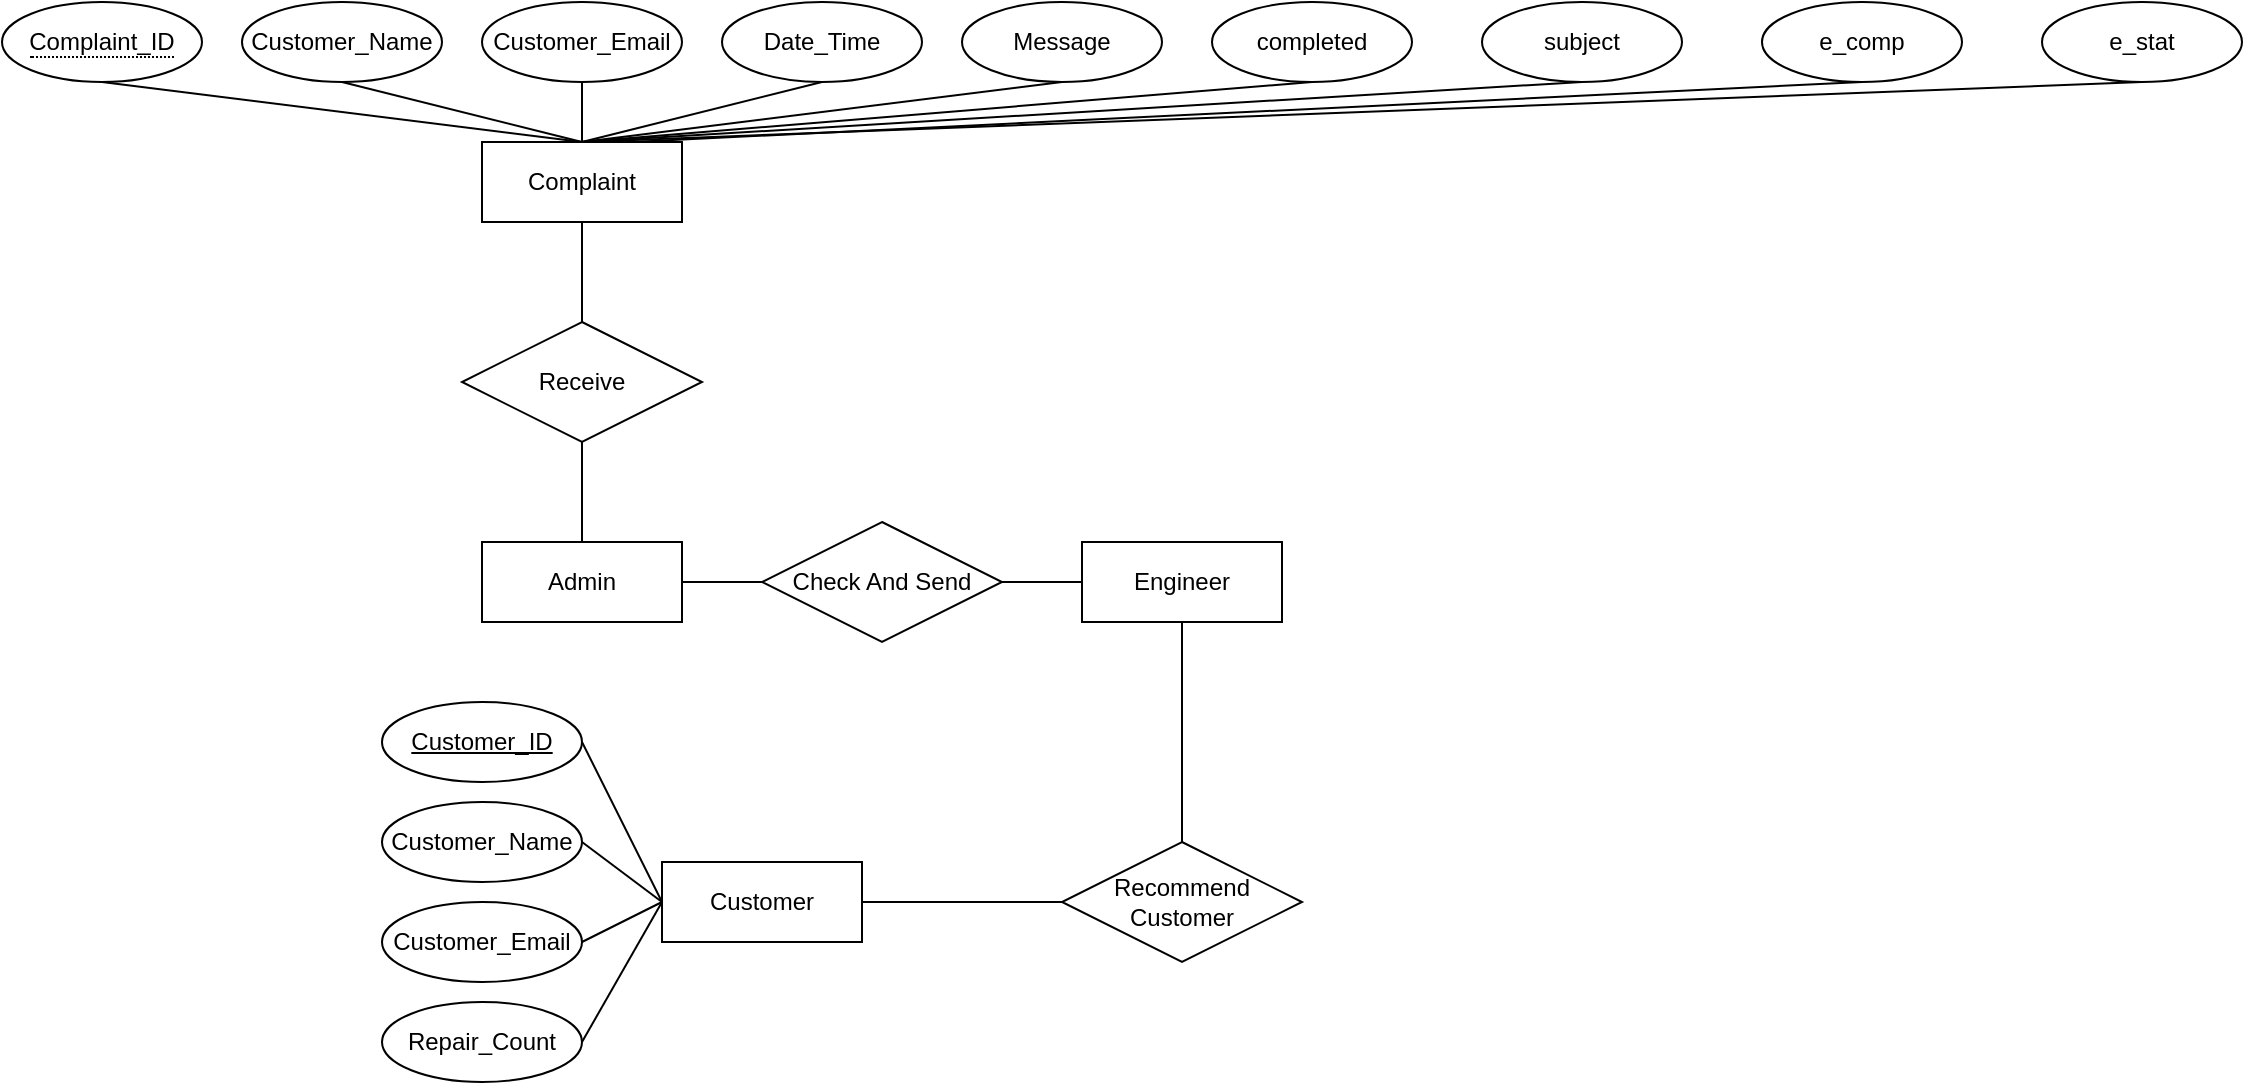 <mxfile version="20.6.2" type="device"><diagram id="R2lEEEUBdFMjLlhIrx00" name="Page-1"><mxGraphModel dx="1221" dy="728" grid="1" gridSize="10" guides="1" tooltips="1" connect="1" arrows="1" fold="1" page="1" pageScale="1" pageWidth="850" pageHeight="1100" math="0" shadow="0" extFonts="Permanent Marker^https://fonts.googleapis.com/css?family=Permanent+Marker"><root><mxCell id="0"/><mxCell id="1" parent="0"/><mxCell id="-UNGhNSBbdyhgiS_b3qv-19" value="" style="group;strokeColor=none;" parent="1" vertex="1" connectable="0"><mxGeometry x="40" y="40" width="580" height="110" as="geometry"/></mxCell><mxCell id="-UNGhNSBbdyhgiS_b3qv-6" value="Complaint" style="whiteSpace=wrap;html=1;align=center;" parent="-UNGhNSBbdyhgiS_b3qv-19" vertex="1"><mxGeometry x="240" y="70" width="100" height="40" as="geometry"/></mxCell><mxCell id="-UNGhNSBbdyhgiS_b3qv-7" value="&lt;span style=&quot;border-bottom: 1px dotted&quot;&gt;Complaint_ID&lt;/span&gt;" style="ellipse;whiteSpace=wrap;html=1;align=center;" parent="-UNGhNSBbdyhgiS_b3qv-19" vertex="1"><mxGeometry width="100" height="40" as="geometry"/></mxCell><mxCell id="-UNGhNSBbdyhgiS_b3qv-8" value="Customer_Name" style="ellipse;whiteSpace=wrap;html=1;align=center;" parent="-UNGhNSBbdyhgiS_b3qv-19" vertex="1"><mxGeometry x="120" width="100" height="40" as="geometry"/></mxCell><mxCell id="-UNGhNSBbdyhgiS_b3qv-9" value="Customer_Email" style="ellipse;whiteSpace=wrap;html=1;align=center;" parent="-UNGhNSBbdyhgiS_b3qv-19" vertex="1"><mxGeometry x="240" width="100" height="40" as="geometry"/></mxCell><mxCell id="-UNGhNSBbdyhgiS_b3qv-10" value="Date_Time" style="ellipse;whiteSpace=wrap;html=1;align=center;" parent="-UNGhNSBbdyhgiS_b3qv-19" vertex="1"><mxGeometry x="360" width="100" height="40" as="geometry"/></mxCell><mxCell id="-UNGhNSBbdyhgiS_b3qv-12" value="Message" style="ellipse;whiteSpace=wrap;html=1;align=center;" parent="-UNGhNSBbdyhgiS_b3qv-19" vertex="1"><mxGeometry x="480" width="100" height="40" as="geometry"/></mxCell><mxCell id="-UNGhNSBbdyhgiS_b3qv-14" value="" style="endArrow=none;html=1;rounded=0;exitX=0.5;exitY=1;exitDx=0;exitDy=0;entryX=0.5;entryY=0;entryDx=0;entryDy=0;" parent="-UNGhNSBbdyhgiS_b3qv-19" source="-UNGhNSBbdyhgiS_b3qv-7" target="-UNGhNSBbdyhgiS_b3qv-6" edge="1"><mxGeometry relative="1" as="geometry"><mxPoint x="310" y="170" as="sourcePoint"/><mxPoint x="470" y="170" as="targetPoint"/></mxGeometry></mxCell><mxCell id="-UNGhNSBbdyhgiS_b3qv-15" value="" style="endArrow=none;html=1;rounded=0;exitX=0.5;exitY=1;exitDx=0;exitDy=0;entryX=0.5;entryY=0;entryDx=0;entryDy=0;" parent="-UNGhNSBbdyhgiS_b3qv-19" source="-UNGhNSBbdyhgiS_b3qv-8" target="-UNGhNSBbdyhgiS_b3qv-6" edge="1"><mxGeometry relative="1" as="geometry"><mxPoint x="310" y="170" as="sourcePoint"/><mxPoint x="470" y="170" as="targetPoint"/></mxGeometry></mxCell><mxCell id="-UNGhNSBbdyhgiS_b3qv-16" value="" style="endArrow=none;html=1;rounded=0;exitX=0.5;exitY=1;exitDx=0;exitDy=0;entryX=0.5;entryY=0;entryDx=0;entryDy=0;" parent="-UNGhNSBbdyhgiS_b3qv-19" source="-UNGhNSBbdyhgiS_b3qv-9" target="-UNGhNSBbdyhgiS_b3qv-6" edge="1"><mxGeometry relative="1" as="geometry"><mxPoint x="310" y="170" as="sourcePoint"/><mxPoint x="470" y="170" as="targetPoint"/></mxGeometry></mxCell><mxCell id="-UNGhNSBbdyhgiS_b3qv-17" value="" style="endArrow=none;html=1;rounded=0;exitX=0.5;exitY=1;exitDx=0;exitDy=0;entryX=0.5;entryY=0;entryDx=0;entryDy=0;" parent="-UNGhNSBbdyhgiS_b3qv-19" source="-UNGhNSBbdyhgiS_b3qv-10" target="-UNGhNSBbdyhgiS_b3qv-6" edge="1"><mxGeometry relative="1" as="geometry"><mxPoint x="310" y="170" as="sourcePoint"/><mxPoint x="290" y="110" as="targetPoint"/></mxGeometry></mxCell><mxCell id="-UNGhNSBbdyhgiS_b3qv-18" value="" style="endArrow=none;html=1;rounded=0;entryX=0.5;entryY=1;entryDx=0;entryDy=0;exitX=0.5;exitY=0;exitDx=0;exitDy=0;" parent="-UNGhNSBbdyhgiS_b3qv-19" source="-UNGhNSBbdyhgiS_b3qv-6" target="-UNGhNSBbdyhgiS_b3qv-12" edge="1"><mxGeometry relative="1" as="geometry"><mxPoint x="310" y="170" as="sourcePoint"/><mxPoint x="470" y="170" as="targetPoint"/></mxGeometry></mxCell><mxCell id="-UNGhNSBbdyhgiS_b3qv-40" value="" style="group" parent="1" vertex="1" connectable="0"><mxGeometry x="230" y="390" width="240" height="190" as="geometry"/></mxCell><mxCell id="-UNGhNSBbdyhgiS_b3qv-31" value="Customer" style="whiteSpace=wrap;html=1;align=center;strokeColor=default;" parent="-UNGhNSBbdyhgiS_b3qv-40" vertex="1"><mxGeometry x="140" y="80" width="100" height="40" as="geometry"/></mxCell><mxCell id="-UNGhNSBbdyhgiS_b3qv-32" value="&lt;u&gt;Customer_ID&lt;/u&gt;" style="ellipse;whiteSpace=wrap;html=1;align=center;strokeColor=default;" parent="-UNGhNSBbdyhgiS_b3qv-40" vertex="1"><mxGeometry width="100" height="40" as="geometry"/></mxCell><mxCell id="-UNGhNSBbdyhgiS_b3qv-33" value="Customer_Name" style="ellipse;whiteSpace=wrap;html=1;align=center;strokeColor=default;" parent="-UNGhNSBbdyhgiS_b3qv-40" vertex="1"><mxGeometry y="50" width="100" height="40" as="geometry"/></mxCell><mxCell id="-UNGhNSBbdyhgiS_b3qv-34" value="Customer_Email" style="ellipse;whiteSpace=wrap;html=1;align=center;strokeColor=default;" parent="-UNGhNSBbdyhgiS_b3qv-40" vertex="1"><mxGeometry y="100" width="100" height="40" as="geometry"/></mxCell><mxCell id="-UNGhNSBbdyhgiS_b3qv-35" value="Repair_Count" style="ellipse;whiteSpace=wrap;html=1;align=center;strokeColor=default;" parent="-UNGhNSBbdyhgiS_b3qv-40" vertex="1"><mxGeometry y="150" width="100" height="40" as="geometry"/></mxCell><mxCell id="-UNGhNSBbdyhgiS_b3qv-36" value="" style="endArrow=none;html=1;rounded=0;exitX=1;exitY=0.5;exitDx=0;exitDy=0;entryX=0;entryY=0.5;entryDx=0;entryDy=0;" parent="-UNGhNSBbdyhgiS_b3qv-40" source="-UNGhNSBbdyhgiS_b3qv-32" target="-UNGhNSBbdyhgiS_b3qv-31" edge="1"><mxGeometry relative="1" as="geometry"><mxPoint x="400" y="30" as="sourcePoint"/><mxPoint x="560" y="30" as="targetPoint"/></mxGeometry></mxCell><mxCell id="-UNGhNSBbdyhgiS_b3qv-37" value="" style="endArrow=none;html=1;rounded=0;exitX=1;exitY=0.5;exitDx=0;exitDy=0;entryX=0;entryY=0.5;entryDx=0;entryDy=0;" parent="-UNGhNSBbdyhgiS_b3qv-40" source="-UNGhNSBbdyhgiS_b3qv-33" target="-UNGhNSBbdyhgiS_b3qv-31" edge="1"><mxGeometry relative="1" as="geometry"><mxPoint x="400" y="30" as="sourcePoint"/><mxPoint x="560" y="30" as="targetPoint"/></mxGeometry></mxCell><mxCell id="-UNGhNSBbdyhgiS_b3qv-38" value="" style="endArrow=none;html=1;rounded=0;exitX=1;exitY=0.5;exitDx=0;exitDy=0;entryX=0;entryY=0.5;entryDx=0;entryDy=0;" parent="-UNGhNSBbdyhgiS_b3qv-40" source="-UNGhNSBbdyhgiS_b3qv-34" target="-UNGhNSBbdyhgiS_b3qv-31" edge="1"><mxGeometry relative="1" as="geometry"><mxPoint x="400" y="30" as="sourcePoint"/><mxPoint x="560" y="30" as="targetPoint"/></mxGeometry></mxCell><mxCell id="-UNGhNSBbdyhgiS_b3qv-39" value="" style="endArrow=none;html=1;rounded=0;exitX=1;exitY=0.5;exitDx=0;exitDy=0;entryX=0;entryY=0.5;entryDx=0;entryDy=0;" parent="-UNGhNSBbdyhgiS_b3qv-40" source="-UNGhNSBbdyhgiS_b3qv-35" target="-UNGhNSBbdyhgiS_b3qv-31" edge="1"><mxGeometry relative="1" as="geometry"><mxPoint x="400" y="30" as="sourcePoint"/><mxPoint x="560" y="30" as="targetPoint"/></mxGeometry></mxCell><mxCell id="-UNGhNSBbdyhgiS_b3qv-50" value="" style="group" parent="1" vertex="1" connectable="0"><mxGeometry x="580" y="260" width="230" height="140" as="geometry"/></mxCell><mxCell id="-UNGhNSBbdyhgiS_b3qv-41" value="Engineer" style="whiteSpace=wrap;html=1;align=center;strokeColor=default;" parent="-UNGhNSBbdyhgiS_b3qv-50" vertex="1"><mxGeometry y="50" width="100" height="40" as="geometry"/></mxCell><mxCell id="-UNGhNSBbdyhgiS_b3qv-51" value="Admin" style="whiteSpace=wrap;html=1;align=center;strokeColor=default;" parent="1" vertex="1"><mxGeometry x="280" y="310" width="100" height="40" as="geometry"/></mxCell><mxCell id="-UNGhNSBbdyhgiS_b3qv-52" value="Receive" style="shape=rhombus;perimeter=rhombusPerimeter;whiteSpace=wrap;html=1;align=center;strokeColor=default;" parent="1" vertex="1"><mxGeometry x="270" y="200" width="120" height="60" as="geometry"/></mxCell><mxCell id="-UNGhNSBbdyhgiS_b3qv-53" value="" style="endArrow=none;html=1;rounded=0;exitX=0.5;exitY=1;exitDx=0;exitDy=0;entryX=0.5;entryY=0;entryDx=0;entryDy=0;" parent="1" source="-UNGhNSBbdyhgiS_b3qv-6" target="-UNGhNSBbdyhgiS_b3qv-52" edge="1"><mxGeometry relative="1" as="geometry"><mxPoint x="340" y="170" as="sourcePoint"/><mxPoint x="500" y="170" as="targetPoint"/></mxGeometry></mxCell><mxCell id="-UNGhNSBbdyhgiS_b3qv-54" value="" style="endArrow=none;html=1;rounded=0;exitX=0.5;exitY=1;exitDx=0;exitDy=0;entryX=0.5;entryY=0;entryDx=0;entryDy=0;" parent="1" source="-UNGhNSBbdyhgiS_b3qv-52" target="-UNGhNSBbdyhgiS_b3qv-51" edge="1"><mxGeometry relative="1" as="geometry"><mxPoint x="340" y="160" as="sourcePoint"/><mxPoint x="340" y="210" as="targetPoint"/></mxGeometry></mxCell><mxCell id="-UNGhNSBbdyhgiS_b3qv-56" value="Check And Send" style="shape=rhombus;perimeter=rhombusPerimeter;whiteSpace=wrap;html=1;align=center;strokeColor=default;" parent="1" vertex="1"><mxGeometry x="420" y="300" width="120" height="60" as="geometry"/></mxCell><mxCell id="-UNGhNSBbdyhgiS_b3qv-58" value="" style="endArrow=none;html=1;rounded=0;exitX=1;exitY=0.5;exitDx=0;exitDy=0;entryX=0;entryY=0.5;entryDx=0;entryDy=0;" parent="1" source="-UNGhNSBbdyhgiS_b3qv-51" target="-UNGhNSBbdyhgiS_b3qv-56" edge="1"><mxGeometry relative="1" as="geometry"><mxPoint x="340" y="370" as="sourcePoint"/><mxPoint x="500" y="370" as="targetPoint"/></mxGeometry></mxCell><mxCell id="-UNGhNSBbdyhgiS_b3qv-59" value="" style="endArrow=none;html=1;rounded=0;exitX=1;exitY=0.5;exitDx=0;exitDy=0;entryX=0;entryY=0.5;entryDx=0;entryDy=0;" parent="1" source="-UNGhNSBbdyhgiS_b3qv-56" target="-UNGhNSBbdyhgiS_b3qv-41" edge="1"><mxGeometry relative="1" as="geometry"><mxPoint x="340" y="370" as="sourcePoint"/><mxPoint x="500" y="370" as="targetPoint"/></mxGeometry></mxCell><mxCell id="-UNGhNSBbdyhgiS_b3qv-61" value="Recommend&lt;br&gt;Customer" style="shape=rhombus;perimeter=rhombusPerimeter;whiteSpace=wrap;html=1;align=center;strokeColor=default;" parent="1" vertex="1"><mxGeometry x="570" y="460" width="120" height="60" as="geometry"/></mxCell><mxCell id="-UNGhNSBbdyhgiS_b3qv-62" value="" style="endArrow=none;html=1;rounded=0;entryX=0.5;entryY=1;entryDx=0;entryDy=0;exitX=0.5;exitY=0;exitDx=0;exitDy=0;" parent="1" source="-UNGhNSBbdyhgiS_b3qv-61" target="-UNGhNSBbdyhgiS_b3qv-41" edge="1"><mxGeometry relative="1" as="geometry"><mxPoint x="340" y="360" as="sourcePoint"/><mxPoint x="500" y="360" as="targetPoint"/></mxGeometry></mxCell><mxCell id="-UNGhNSBbdyhgiS_b3qv-63" value="" style="endArrow=none;html=1;rounded=0;entryX=0;entryY=0.5;entryDx=0;entryDy=0;exitX=1;exitY=0.5;exitDx=0;exitDy=0;" parent="1" source="-UNGhNSBbdyhgiS_b3qv-31" target="-UNGhNSBbdyhgiS_b3qv-61" edge="1"><mxGeometry relative="1" as="geometry"><mxPoint x="265" y="560" as="sourcePoint"/><mxPoint x="500" y="360" as="targetPoint"/></mxGeometry></mxCell><mxCell id="wILMBN_RC2ivBKNsCdxk-2" value="completed" style="ellipse;whiteSpace=wrap;html=1;align=center;" vertex="1" parent="1"><mxGeometry x="645" y="40" width="100" height="40" as="geometry"/></mxCell><mxCell id="wILMBN_RC2ivBKNsCdxk-5" value="" style="endArrow=none;html=1;rounded=0;entryX=0.5;entryY=1;entryDx=0;entryDy=0;exitX=0.5;exitY=0;exitDx=0;exitDy=0;" edge="1" parent="1" source="-UNGhNSBbdyhgiS_b3qv-6" target="wILMBN_RC2ivBKNsCdxk-2"><mxGeometry relative="1" as="geometry"><mxPoint x="630" y="200" as="sourcePoint"/><mxPoint x="790" y="200" as="targetPoint"/></mxGeometry></mxCell><mxCell id="wILMBN_RC2ivBKNsCdxk-6" value="subject" style="ellipse;whiteSpace=wrap;html=1;align=center;" vertex="1" parent="1"><mxGeometry x="780" y="40" width="100" height="40" as="geometry"/></mxCell><mxCell id="wILMBN_RC2ivBKNsCdxk-7" value="e_comp" style="ellipse;whiteSpace=wrap;html=1;align=center;" vertex="1" parent="1"><mxGeometry x="920" y="40" width="100" height="40" as="geometry"/></mxCell><mxCell id="wILMBN_RC2ivBKNsCdxk-12" value="" style="endArrow=none;html=1;rounded=0;exitX=0.5;exitY=0;exitDx=0;exitDy=0;entryX=0.5;entryY=1;entryDx=0;entryDy=0;" edge="1" parent="1" source="-UNGhNSBbdyhgiS_b3qv-6" target="wILMBN_RC2ivBKNsCdxk-6"><mxGeometry relative="1" as="geometry"><mxPoint x="750" y="210" as="sourcePoint"/><mxPoint x="910" y="210" as="targetPoint"/></mxGeometry></mxCell><mxCell id="wILMBN_RC2ivBKNsCdxk-18" value="" style="endArrow=none;html=1;rounded=0;exitX=0.75;exitY=0;exitDx=0;exitDy=0;entryX=0.5;entryY=1;entryDx=0;entryDy=0;" edge="1" parent="1" source="-UNGhNSBbdyhgiS_b3qv-6" target="wILMBN_RC2ivBKNsCdxk-7"><mxGeometry relative="1" as="geometry"><mxPoint x="750" y="210" as="sourcePoint"/><mxPoint x="910" y="210" as="targetPoint"/></mxGeometry></mxCell><mxCell id="wILMBN_RC2ivBKNsCdxk-19" value="e_stat" style="ellipse;whiteSpace=wrap;html=1;align=center;" vertex="1" parent="1"><mxGeometry x="1060" y="40" width="100" height="40" as="geometry"/></mxCell><mxCell id="wILMBN_RC2ivBKNsCdxk-20" value="" style="endArrow=none;html=1;rounded=0;exitX=0.5;exitY=0;exitDx=0;exitDy=0;" edge="1" parent="1" source="-UNGhNSBbdyhgiS_b3qv-6"><mxGeometry relative="1" as="geometry"><mxPoint x="750" y="210" as="sourcePoint"/><mxPoint x="1110" y="80" as="targetPoint"/></mxGeometry></mxCell></root></mxGraphModel></diagram></mxfile>